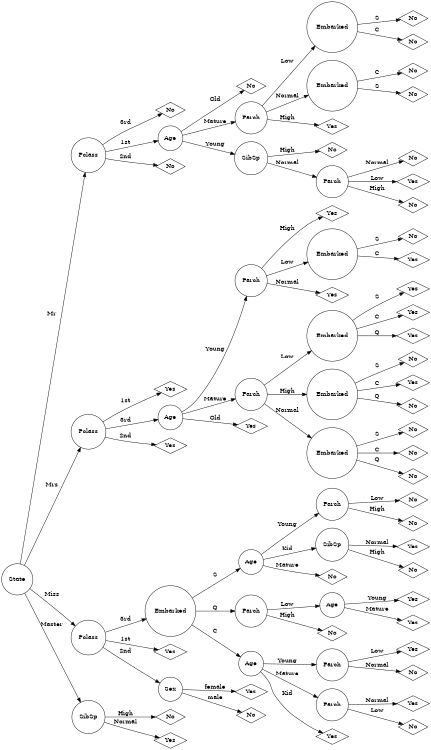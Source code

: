 digraph decision_tree {
	rankdir=LR size="8,5"
	node [shape=circle]
	State
	PclassStateMr [label=Pclass]
	State -> PclassStateMr [label=Mr]
	node [shape=diamond]
	NoPclassStateMr3rd [label=No]
	PclassStateMr -> NoPclassStateMr3rd [label="3rd"]
	node [shape=circle]
	AgePclassStateMr1st [label=Age]
	PclassStateMr -> AgePclassStateMr1st [label="1st"]
	node [shape=diamond]
	NoAgePclassStateMr1stOld [label=No]
	AgePclassStateMr1st -> NoAgePclassStateMr1stOld [label=Old]
	node [shape=circle]
	ParchAgePclassStateMr1stMature [label=Parch]
	AgePclassStateMr1st -> ParchAgePclassStateMr1stMature [label=Mature]
	EmbarkedParchAgePclassStateMr1stMatureLow [label=Embarked]
	ParchAgePclassStateMr1stMature -> EmbarkedParchAgePclassStateMr1stMatureLow [label=Low]
	node [shape=diamond]
	NoEmbarkedParchAgePclassStateMr1stMatureLowS [label=No]
	EmbarkedParchAgePclassStateMr1stMatureLow -> NoEmbarkedParchAgePclassStateMr1stMatureLowS [label=S]
	node [shape=circle]
	node [shape=diamond]
	NoEmbarkedParchAgePclassStateMr1stMatureLowC [label=No]
	EmbarkedParchAgePclassStateMr1stMatureLow -> NoEmbarkedParchAgePclassStateMr1stMatureLowC [label=C]
	node [shape=circle]
	EmbarkedParchAgePclassStateMr1stMatureNormal [label=Embarked]
	ParchAgePclassStateMr1stMature -> EmbarkedParchAgePclassStateMr1stMatureNormal [label=Normal]
	node [shape=diamond]
	NoEmbarkedParchAgePclassStateMr1stMatureNormalC [label=No]
	EmbarkedParchAgePclassStateMr1stMatureNormal -> NoEmbarkedParchAgePclassStateMr1stMatureNormalC [label=C]
	node [shape=circle]
	node [shape=diamond]
	NoEmbarkedParchAgePclassStateMr1stMatureNormalS [label=No]
	EmbarkedParchAgePclassStateMr1stMatureNormal -> NoEmbarkedParchAgePclassStateMr1stMatureNormalS [label=S]
	node [shape=circle]
	node [shape=diamond]
	YesParchAgePclassStateMr1stMatureHigh [label=Yes]
	ParchAgePclassStateMr1stMature -> YesParchAgePclassStateMr1stMatureHigh [label=High]
	node [shape=circle]
	SibSpAgePclassStateMr1stYoung [label=SibSp]
	AgePclassStateMr1st -> SibSpAgePclassStateMr1stYoung [label=Young]
	node [shape=diamond]
	NoSibSpAgePclassStateMr1stYoungHigh [label=No]
	SibSpAgePclassStateMr1stYoung -> NoSibSpAgePclassStateMr1stYoungHigh [label=High]
	node [shape=circle]
	ParchSibSpAgePclassStateMr1stYoungNormal [label=Parch]
	SibSpAgePclassStateMr1stYoung -> ParchSibSpAgePclassStateMr1stYoungNormal [label=Normal]
	node [shape=diamond]
	NoParchSibSpAgePclassStateMr1stYoungNormalNormal [label=No]
	ParchSibSpAgePclassStateMr1stYoungNormal -> NoParchSibSpAgePclassStateMr1stYoungNormalNormal [label=Normal]
	node [shape=circle]
	node [shape=diamond]
	YesParchSibSpAgePclassStateMr1stYoungNormalLow [label=Yes]
	ParchSibSpAgePclassStateMr1stYoungNormal -> YesParchSibSpAgePclassStateMr1stYoungNormalLow [label=Low]
	node [shape=circle]
	node [shape=diamond]
	NoParchSibSpAgePclassStateMr1stYoungNormalHigh [label=No]
	ParchSibSpAgePclassStateMr1stYoungNormal -> NoParchSibSpAgePclassStateMr1stYoungNormalHigh [label=High]
	node [shape=circle]
	node [shape=diamond]
	NoPclassStateMr2nd [label=No]
	PclassStateMr -> NoPclassStateMr2nd [label="2nd"]
	node [shape=circle]
	PclassStateMrs [label=Pclass]
	State -> PclassStateMrs [label=Mrs]
	node [shape=diamond]
	YesPclassStateMrs1st [label=Yes]
	PclassStateMrs -> YesPclassStateMrs1st [label="1st"]
	node [shape=circle]
	AgePclassStateMrs3rd [label=Age]
	PclassStateMrs -> AgePclassStateMrs3rd [label="3rd"]
	ParchAgePclassStateMrs3rdYoung [label=Parch]
	AgePclassStateMrs3rd -> ParchAgePclassStateMrs3rdYoung [label=Young]
	node [shape=diamond]
	YesParchAgePclassStateMrs3rdYoungHigh [label=Yes]
	ParchAgePclassStateMrs3rdYoung -> YesParchAgePclassStateMrs3rdYoungHigh [label=High]
	node [shape=circle]
	EmbarkedParchAgePclassStateMrs3rdYoungLow [label=Embarked]
	ParchAgePclassStateMrs3rdYoung -> EmbarkedParchAgePclassStateMrs3rdYoungLow [label=Low]
	node [shape=diamond]
	NoEmbarkedParchAgePclassStateMrs3rdYoungLowS [label=No]
	EmbarkedParchAgePclassStateMrs3rdYoungLow -> NoEmbarkedParchAgePclassStateMrs3rdYoungLowS [label=S]
	node [shape=circle]
	node [shape=diamond]
	YesEmbarkedParchAgePclassStateMrs3rdYoungLowC [label=Yes]
	EmbarkedParchAgePclassStateMrs3rdYoungLow -> YesEmbarkedParchAgePclassStateMrs3rdYoungLowC [label=C]
	node [shape=circle]
	node [shape=diamond]
	YesParchAgePclassStateMrs3rdYoungNormal [label=Yes]
	ParchAgePclassStateMrs3rdYoung -> YesParchAgePclassStateMrs3rdYoungNormal [label=Normal]
	node [shape=circle]
	ParchAgePclassStateMrs3rdMature [label=Parch]
	AgePclassStateMrs3rd -> ParchAgePclassStateMrs3rdMature [label=Mature]
	EmbarkedParchAgePclassStateMrs3rdMatureLow [label=Embarked]
	ParchAgePclassStateMrs3rdMature -> EmbarkedParchAgePclassStateMrs3rdMatureLow [label=Low]
	node [shape=diamond]
	YesEmbarkedParchAgePclassStateMrs3rdMatureLowS [label=Yes]
	EmbarkedParchAgePclassStateMrs3rdMatureLow -> YesEmbarkedParchAgePclassStateMrs3rdMatureLowS [label=S]
	node [shape=circle]
	node [shape=diamond]
	YesEmbarkedParchAgePclassStateMrs3rdMatureLowC [label=Yes]
	EmbarkedParchAgePclassStateMrs3rdMatureLow -> YesEmbarkedParchAgePclassStateMrs3rdMatureLowC [label=C]
	node [shape=circle]
	node [shape=diamond]
	YesEmbarkedParchAgePclassStateMrs3rdMatureLowQ [label=Yes]
	EmbarkedParchAgePclassStateMrs3rdMatureLow -> YesEmbarkedParchAgePclassStateMrs3rdMatureLowQ [label=Q]
	node [shape=circle]
	EmbarkedParchAgePclassStateMrs3rdMatureHigh [label=Embarked]
	ParchAgePclassStateMrs3rdMature -> EmbarkedParchAgePclassStateMrs3rdMatureHigh [label=High]
	node [shape=diamond]
	NoEmbarkedParchAgePclassStateMrs3rdMatureHighS [label=No]
	EmbarkedParchAgePclassStateMrs3rdMatureHigh -> NoEmbarkedParchAgePclassStateMrs3rdMatureHighS [label=S]
	node [shape=circle]
	node [shape=diamond]
	YesEmbarkedParchAgePclassStateMrs3rdMatureHighC [label=Yes]
	EmbarkedParchAgePclassStateMrs3rdMatureHigh -> YesEmbarkedParchAgePclassStateMrs3rdMatureHighC [label=C]
	node [shape=circle]
	node [shape=diamond]
	NoEmbarkedParchAgePclassStateMrs3rdMatureHighQ [label=No]
	EmbarkedParchAgePclassStateMrs3rdMatureHigh -> NoEmbarkedParchAgePclassStateMrs3rdMatureHighQ [label=Q]
	node [shape=circle]
	EmbarkedParchAgePclassStateMrs3rdMatureNormal [label=Embarked]
	ParchAgePclassStateMrs3rdMature -> EmbarkedParchAgePclassStateMrs3rdMatureNormal [label=Normal]
	node [shape=diamond]
	NoEmbarkedParchAgePclassStateMrs3rdMatureNormalS [label=No]
	EmbarkedParchAgePclassStateMrs3rdMatureNormal -> NoEmbarkedParchAgePclassStateMrs3rdMatureNormalS [label=S]
	node [shape=circle]
	node [shape=diamond]
	NoEmbarkedParchAgePclassStateMrs3rdMatureNormalC [label=No]
	EmbarkedParchAgePclassStateMrs3rdMatureNormal -> NoEmbarkedParchAgePclassStateMrs3rdMatureNormalC [label=C]
	node [shape=circle]
	node [shape=diamond]
	NoEmbarkedParchAgePclassStateMrs3rdMatureNormalQ [label=No]
	EmbarkedParchAgePclassStateMrs3rdMatureNormal -> NoEmbarkedParchAgePclassStateMrs3rdMatureNormalQ [label=Q]
	node [shape=circle]
	node [shape=diamond]
	YesAgePclassStateMrs3rdOld [label=Yes]
	AgePclassStateMrs3rd -> YesAgePclassStateMrs3rdOld [label=Old]
	node [shape=circle]
	node [shape=diamond]
	YesPclassStateMrs2nd [label=Yes]
	PclassStateMrs -> YesPclassStateMrs2nd [label="2nd"]
	node [shape=circle]
	PclassStateMiss [label=Pclass]
	State -> PclassStateMiss [label=Miss]
	EmbarkedPclassStateMiss3rd [label=Embarked]
	PclassStateMiss -> EmbarkedPclassStateMiss3rd [label="3rd"]
	AgeEmbarkedPclassStateMiss3rdS [label=Age]
	EmbarkedPclassStateMiss3rd -> AgeEmbarkedPclassStateMiss3rdS [label=S]
	ParchAgeEmbarkedPclassStateMiss3rdSYoung [label=Parch]
	AgeEmbarkedPclassStateMiss3rdS -> ParchAgeEmbarkedPclassStateMiss3rdSYoung [label=Young]
	node [shape=diamond]
	NoParchAgeEmbarkedPclassStateMiss3rdSYoungLow [label=No]
	ParchAgeEmbarkedPclassStateMiss3rdSYoung -> NoParchAgeEmbarkedPclassStateMiss3rdSYoungLow [label=Low]
	node [shape=circle]
	node [shape=diamond]
	NoParchAgeEmbarkedPclassStateMiss3rdSYoungHigh [label=No]
	ParchAgeEmbarkedPclassStateMiss3rdSYoung -> NoParchAgeEmbarkedPclassStateMiss3rdSYoungHigh [label=High]
	node [shape=circle]
	SibSpAgeEmbarkedPclassStateMiss3rdSKid [label=SibSp]
	AgeEmbarkedPclassStateMiss3rdS -> SibSpAgeEmbarkedPclassStateMiss3rdSKid [label=Kid]
	node [shape=diamond]
	YesSibSpAgeEmbarkedPclassStateMiss3rdSKidNormal [label=Yes]
	SibSpAgeEmbarkedPclassStateMiss3rdSKid -> YesSibSpAgeEmbarkedPclassStateMiss3rdSKidNormal [label=Normal]
	node [shape=circle]
	node [shape=diamond]
	NoSibSpAgeEmbarkedPclassStateMiss3rdSKidHigh [label=No]
	SibSpAgeEmbarkedPclassStateMiss3rdSKid -> NoSibSpAgeEmbarkedPclassStateMiss3rdSKidHigh [label=High]
	node [shape=circle]
	node [shape=diamond]
	NoAgeEmbarkedPclassStateMiss3rdSMature [label=No]
	AgeEmbarkedPclassStateMiss3rdS -> NoAgeEmbarkedPclassStateMiss3rdSMature [label=Mature]
	node [shape=circle]
	ParchEmbarkedPclassStateMiss3rdQ [label=Parch]
	EmbarkedPclassStateMiss3rd -> ParchEmbarkedPclassStateMiss3rdQ [label=Q]
	AgeParchEmbarkedPclassStateMiss3rdQLow [label=Age]
	ParchEmbarkedPclassStateMiss3rdQ -> AgeParchEmbarkedPclassStateMiss3rdQLow [label=Low]
	node [shape=diamond]
	YesAgeParchEmbarkedPclassStateMiss3rdQLowYoung [label=Yes]
	AgeParchEmbarkedPclassStateMiss3rdQLow -> YesAgeParchEmbarkedPclassStateMiss3rdQLowYoung [label=Young]
	node [shape=circle]
	node [shape=diamond]
	YesAgeParchEmbarkedPclassStateMiss3rdQLowMature [label=Yes]
	AgeParchEmbarkedPclassStateMiss3rdQLow -> YesAgeParchEmbarkedPclassStateMiss3rdQLowMature [label=Mature]
	node [shape=circle]
	node [shape=diamond]
	NoParchEmbarkedPclassStateMiss3rdQHigh [label=No]
	ParchEmbarkedPclassStateMiss3rdQ -> NoParchEmbarkedPclassStateMiss3rdQHigh [label=High]
	node [shape=circle]
	AgeEmbarkedPclassStateMiss3rdC [label=Age]
	EmbarkedPclassStateMiss3rd -> AgeEmbarkedPclassStateMiss3rdC [label=C]
	ParchAgeEmbarkedPclassStateMiss3rdCYoung [label=Parch]
	AgeEmbarkedPclassStateMiss3rdC -> ParchAgeEmbarkedPclassStateMiss3rdCYoung [label=Young]
	node [shape=diamond]
	YesParchAgeEmbarkedPclassStateMiss3rdCYoungLow [label=Yes]
	ParchAgeEmbarkedPclassStateMiss3rdCYoung -> YesParchAgeEmbarkedPclassStateMiss3rdCYoungLow [label=Low]
	node [shape=circle]
	node [shape=diamond]
	NoParchAgeEmbarkedPclassStateMiss3rdCYoungNormal [label=No]
	ParchAgeEmbarkedPclassStateMiss3rdCYoung -> NoParchAgeEmbarkedPclassStateMiss3rdCYoungNormal [label=Normal]
	node [shape=circle]
	ParchAgeEmbarkedPclassStateMiss3rdCMature [label=Parch]
	AgeEmbarkedPclassStateMiss3rdC -> ParchAgeEmbarkedPclassStateMiss3rdCMature [label=Mature]
	node [shape=diamond]
	YesParchAgeEmbarkedPclassStateMiss3rdCMatureNormal [label=Yes]
	ParchAgeEmbarkedPclassStateMiss3rdCMature -> YesParchAgeEmbarkedPclassStateMiss3rdCMatureNormal [label=Normal]
	node [shape=circle]
	node [shape=diamond]
	NoParchAgeEmbarkedPclassStateMiss3rdCMatureLow [label=No]
	ParchAgeEmbarkedPclassStateMiss3rdCMature -> NoParchAgeEmbarkedPclassStateMiss3rdCMatureLow [label=Low]
	node [shape=circle]
	node [shape=diamond]
	YesAgeEmbarkedPclassStateMiss3rdCKid [label=Yes]
	AgeEmbarkedPclassStateMiss3rdC -> YesAgeEmbarkedPclassStateMiss3rdCKid [label=Kid]
	node [shape=circle]
	node [shape=diamond]
	YesPclassStateMiss1st [label=Yes]
	PclassStateMiss -> YesPclassStateMiss1st [label="1st"]
	node [shape=circle]
	SexPclassStateMiss2nd [label=Sex]
	PclassStateMiss -> SexPclassStateMiss2nd [label="2nd"]
	node [shape=diamond]
	YesSexPclassStateMiss2ndfemale [label=Yes]
	SexPclassStateMiss2nd -> YesSexPclassStateMiss2ndfemale [label=female]
	node [shape=circle]
	node [shape=diamond]
	NoSexPclassStateMiss2ndmale [label=No]
	SexPclassStateMiss2nd -> NoSexPclassStateMiss2ndmale [label=male]
	node [shape=circle]
	SibSpStateMaster [label=SibSp]
	State -> SibSpStateMaster [label=Master]
	node [shape=diamond]
	NoSibSpStateMasterHigh [label=No]
	SibSpStateMaster -> NoSibSpStateMasterHigh [label=High]
	node [shape=circle]
	node [shape=diamond]
	YesSibSpStateMasterNormal [label=Yes]
	SibSpStateMaster -> YesSibSpStateMasterNormal [label=Normal]
	node [shape=circle]
}
